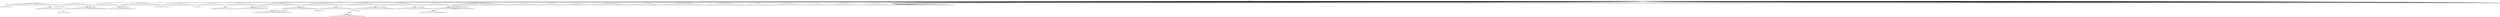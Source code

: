digraph g {
	"60" -> "61";
	"61" [label="43"];
	"58" -> "59";
	"59" [color=indianred1, style=filled, label="23"];
	"57" -> "58";
	"58" [label="31"];
	"54" -> "55";
	"55" [label="18"];
	"53" -> "54";
	"54" [label="6"];
	"51" -> "52";
	"52" [color=indianred1, style=filled, label="34"];
	"51" -> "53";
	"53" [label="26"];
	"50" -> "51";
	"51" [label="45"];
	"47" -> "48";
	"48" [color=indianred1, style=filled, label="36"];
	"46" -> "47";
	"47" [label="3"];
	"41" -> "42";
	"42" [label="1"];
	"35" -> "36";
	"36" [label="11"];
	"31" -> "32";
	"32" [color=indianred1, style=filled, label="42"];
	"30" -> "31";
	"31" [label="15"];
	"28" -> "29";
	"29" [color=indianred1, style=filled, label="16"];
	"27" -> "28";
	"28" [label="9"];
	"24" -> "25";
	"25" [color=indianred1, style=filled, label="39"];
	"23" -> "24";
	"24" [label="8"];
	"23" -> "26";
	"26" [label="22"];
	"22" -> "23";
	"23" [color=indianred1, style=filled, label="49"];
	"21" -> "22";
	"22" [label="39"];
	"19" -> "20";
	"20" [label="29"];
	"18" -> "19";
	"19" [color=indianred1, style=filled, label="27"];
	"17" -> "18";
	"18" [label="12"];
	"15" -> "16";
	"16" [color=indianred1, style=filled, label="19"];
	"14" -> "15";
	"15" [color=indianred1, style=filled, label="10"];
	"13" -> "14";
	"14" [label="2"];
	"12" -> "13";
	"13" [label="10"];
	"11" -> "12";
	"12" [color=indianred1, style=filled, label="14"];
	"10" -> "11";
	"11" [label="19"];
	"8" -> "9";
	"9" [color=indianred1, style=filled, label="32"];
	"7" -> "8";
	"8" [label="25"];
	"4" -> "5";
	"5" [color=indianred1, style=filled, label="33"];
	"3" -> "4";
	"4" [label="46"];
	"2" -> "3";
	"3" [color=indianred1, style=filled, label="44"];
	"1" -> "2";
	"2" [label="33"];
	"1" -> "6";
	"6" [label="48"];
	"0" -> "1";
	"1" [label="44"];
	"0" -> "7";
	"7" [label="32"];
	"0" -> "10";
	"10" [label="14"];
	"0" -> "17";
	"17" [label="27"];
	"0" -> "21";
	"21" [label="49"];
	"0" -> "27";
	"27" [label="16"];
	"0" -> "30";
	"30" [label="42"];
	"0" -> "33";
	"33" [label="7"];
	"0" -> "34";
	"34" [label="35"];
	"0" -> "35";
	"35" [label="4"];
	"0" -> "37";
	"37" [label="24"];
	"0" -> "38";
	"38" [label="20"];
	"0" -> "39";
	"39" [label="41"];
	"0" -> "40";
	"40" [label="30"];
	"0" -> "41";
	"41" [label="50"];
	"0" -> "43";
	"43" [label="28"];
	"0" -> "44";
	"44" [label="13"];
	"0" -> "45";
	"45" [label="5"];
	"0" -> "46";
	"46" [label="36"];
	"0" -> "49";
	"49" [label="17"];
	"0" -> "50";
	"50" [label="34"];
	"0" -> "56";
	"56" [label="21"];
	"0" -> "57";
	"57" [label="23"];
	"0" -> "60";
	"60" [label="37"];
	"0" -> "62";
	"62" [label="47"];
	"0" -> "63";
	"63" [label="40"];
	"0" -> "64";
	"64" [label="38"];
	"0" [label="germline"];
	"0" -> "cell1";
	"cell1" [shape=box];
	"47" -> "cell2";
	"cell2" [shape=box];
	"30" -> "cell3";
	"cell3" [shape=box];
	"45" -> "cell4";
	"cell4" [shape=box];
	"37" -> "cell5";
	"cell5" [shape=box];
	"0" -> "cell6";
	"cell6" [shape=box];
	"6" -> "cell7";
	"cell7" [shape=box];
	"0" -> "cell8";
	"cell8" [shape=box];
	"29" -> "cell9";
	"cell9" [shape=box];
	"9" -> "cell10";
	"cell10" [shape=box];
	"0" -> "cell11";
	"cell11" [shape=box];
	"64" -> "cell12";
	"cell12" [shape=box];
	"38" -> "cell13";
	"cell13" [shape=box];
	"0" -> "cell14";
	"cell14" [shape=box];
	"0" -> "cell15";
	"cell15" [shape=box];
	"0" -> "cell16";
	"cell16" [shape=box];
	"17" -> "cell17";
	"cell17" [shape=box];
	"0" -> "cell18";
	"cell18" [shape=box];
	"0" -> "cell19";
	"cell19" [shape=box];
	"41" -> "cell20";
	"cell20" [shape=box];
	"0" -> "cell21";
	"cell21" [shape=box];
	"0" -> "cell22";
	"cell22" [shape=box];
	"32" -> "cell23";
	"cell23" [shape=box];
	"29" -> "cell24";
	"cell24" [shape=box];
	"19" -> "cell25";
	"cell25" [shape=box];
	"0" -> "cell26";
	"cell26" [shape=box];
	"0" -> "cell27";
	"cell27" [shape=box];
	"64" -> "cell28";
	"cell28" [shape=box];
	"7" -> "cell29";
	"cell29" [shape=box];
	"0" -> "cell30";
	"cell30" [shape=box];
	"44" -> "cell31";
	"cell31" [shape=box];
	"57" -> "cell32";
	"cell32" [shape=box];
	"30" -> "cell33";
	"cell33" [shape=box];
	"0" -> "cell34";
	"cell34" [shape=box];
	"9" -> "cell35";
	"cell35" [shape=box];
	"0" -> "cell36";
	"cell36" [shape=box];
	"0" -> "cell37";
	"cell37" [shape=box];
	"0" -> "cell38";
	"cell38" [shape=box];
	"0" -> "cell39";
	"cell39" [shape=box];
	"42" -> "cell40";
	"cell40" [shape=box];
	"0" -> "cell41";
	"cell41" [shape=box];
	"0" -> "cell42";
	"cell42" [shape=box];
	"0" -> "cell43";
	"cell43" [shape=box];
	"30" -> "cell44";
	"cell44" [shape=box];
	"0" -> "cell45";
	"cell45" [shape=box];
	"0" -> "cell46";
	"cell46" [shape=box];
	"12" -> "cell47";
	"cell47" [shape=box];
	"21" -> "cell48";
	"cell48" [shape=box];
	"37" -> "cell49";
	"cell49" [shape=box];
	"0" -> "cell50";
	"cell50" [shape=box];
	"0" -> "cell51";
	"cell51" [shape=box];
	"1" -> "cell52";
	"cell52" [shape=box];
	"0" -> "cell53";
	"cell53" [shape=box];
	"35" -> "cell54";
	"cell54" [shape=box];
	"0" -> "cell55";
	"cell55" [shape=box];
	"0" -> "cell56";
	"cell56" [shape=box];
	"17" -> "cell57";
	"cell57" [shape=box];
	"0" -> "cell58";
	"cell58" [shape=box];
	"19" -> "cell59";
	"cell59" [shape=box];
	"21" -> "cell60";
	"cell60" [shape=box];
	"38" -> "cell61";
	"cell61" [shape=box];
	"0" -> "cell62";
	"cell62" [shape=box];
	"0" -> "cell63";
	"cell63" [shape=box];
	"34" -> "cell64";
	"cell64" [shape=box];
	"40" -> "cell65";
	"cell65" [shape=box];
	"0" -> "cell66";
	"cell66" [shape=box];
	"0" -> "cell67";
	"cell67" [shape=box];
	"34" -> "cell68";
	"cell68" [shape=box];
	"0" -> "cell69";
	"cell69" [shape=box];
	"62" -> "cell70";
	"cell70" [shape=box];
	"61" -> "cell71";
	"cell71" [shape=box];
	"34" -> "cell72";
	"cell72" [shape=box];
	"9" -> "cell73";
	"cell73" [shape=box];
	"62" -> "cell74";
	"cell74" [shape=box];
	"63" -> "cell75";
	"cell75" [shape=box];
	"0" -> "cell76";
	"cell76" [shape=box];
	"0" -> "cell77";
	"cell77" [shape=box];
	"52" -> "cell78";
	"cell78" [shape=box];
	"0" -> "cell79";
	"cell79" [shape=box];
	"0" -> "cell80";
	"cell80" [shape=box];
	"0" -> "cell81";
	"cell81" [shape=box];
	"7" -> "cell82";
	"cell82" [shape=box];
	"0" -> "cell83";
	"cell83" [shape=box];
	"17" -> "cell84";
	"cell84" [shape=box];
	"0" -> "cell85";
	"cell85" [shape=box];
	"0" -> "cell86";
	"cell86" [shape=box];
	"5" -> "cell87";
	"cell87" [shape=box];
	"37" -> "cell88";
	"cell88" [shape=box];
	"38" -> "cell89";
	"cell89" [shape=box];
	"0" -> "cell90";
	"cell90" [shape=box];
	"0" -> "cell91";
	"cell91" [shape=box];
	"0" -> "cell92";
	"cell92" [shape=box];
	"0" -> "cell93";
	"cell93" [shape=box];
	"0" -> "cell94";
	"cell94" [shape=box];
	"50" -> "cell95";
	"cell95" [shape=box];
	"0" -> "cell96";
	"cell96" [shape=box];
	"0" -> "cell97";
	"cell97" [shape=box];
	"27" -> "cell98";
	"cell98" [shape=box];
	"37" -> "cell99";
	"cell99" [shape=box];
	"0" -> "cell100";
	"cell100" [shape=box];
	"58" -> "cell101";
	"cell101" [shape=box];
	"0" -> "cell102";
	"cell102" [shape=box];
	"27" -> "cell103";
	"cell103" [shape=box];
	"0" -> "cell104";
	"cell104" [shape=box];
	"40" -> "cell105";
	"cell105" [shape=box];
	"17" -> "cell106";
	"cell106" [shape=box];
	"16" -> "cell107";
	"cell107" [shape=box];
	"50" -> "cell108";
	"cell108" [shape=box];
	"0" -> "cell109";
	"cell109" [shape=box];
	"0" -> "cell110";
	"cell110" [shape=box];
	"0" -> "cell111";
	"cell111" [shape=box];
	"0" -> "cell112";
	"cell112" [shape=box];
	"0" -> "cell113";
	"cell113" [shape=box];
	"3" -> "cell114";
	"cell114" [shape=box];
	"21" -> "cell115";
	"cell115" [shape=box];
	"7" -> "cell116";
	"cell116" [shape=box];
	"13" -> "cell117";
	"cell117" [shape=box];
	"21" -> "cell118";
	"cell118" [shape=box];
	"63" -> "cell119";
	"cell119" [shape=box];
	"0" -> "cell120";
	"cell120" [shape=box];
	"5" -> "cell121";
	"cell121" [shape=box];
	"0" -> "cell122";
	"cell122" [shape=box];
	"12" -> "cell123";
	"cell123" [shape=box];
	"0" -> "cell124";
	"cell124" [shape=box];
	"0" -> "cell125";
	"cell125" [shape=box];
	"0" -> "cell126";
	"cell126" [shape=box];
	"0" -> "cell127";
	"cell127" [shape=box];
	"0" -> "cell128";
	"cell128" [shape=box];
	"0" -> "cell129";
	"cell129" [shape=box];
	"41" -> "cell130";
	"cell130" [shape=box];
	"38" -> "cell131";
	"cell131" [shape=box];
	"0" -> "cell132";
	"cell132" [shape=box];
	"0" -> "cell133";
	"cell133" [shape=box];
	"0" -> "cell134";
	"cell134" [shape=box];
	"0" -> "cell135";
	"cell135" [shape=box];
	"23" -> "cell136";
	"cell136" [shape=box];
	"23" -> "cell137";
	"cell137" [shape=box];
	"0" -> "cell138";
	"cell138" [shape=box];
	"35" -> "cell139";
	"cell139" [shape=box];
	"0" -> "cell140";
	"cell140" [shape=box];
	"16" -> "cell141";
	"cell141" [shape=box];
	"0" -> "cell142";
	"cell142" [shape=box];
	"33" -> "cell143";
	"cell143" [shape=box];
	"0" -> "cell144";
	"cell144" [shape=box];
	"40" -> "cell145";
	"cell145" [shape=box];
	"1" -> "cell146";
	"cell146" [shape=box];
	"0" -> "cell147";
	"cell147" [shape=box];
	"29" -> "cell148";
	"cell148" [shape=box];
	"43" -> "cell149";
	"cell149" [shape=box];
	"0" -> "cell150";
	"cell150" [shape=box];
	"64" -> "cell151";
	"cell151" [shape=box];
	"49" -> "cell152";
	"cell152" [shape=box];
	"19" -> "cell153";
	"cell153" [shape=box];
	"64" -> "cell154";
	"cell154" [shape=box];
	"0" -> "cell155";
	"cell155" [shape=box];
	"0" -> "cell156";
	"cell156" [shape=box];
	"0" -> "cell157";
	"cell157" [shape=box];
	"27" -> "cell158";
	"cell158" [shape=box];
	"0" -> "cell159";
	"cell159" [shape=box];
	"0" -> "cell160";
	"cell160" [shape=box];
	"0" -> "cell161";
	"cell161" [shape=box];
	"0" -> "cell162";
	"cell162" [shape=box];
	"19" -> "cell163";
	"cell163" [shape=box];
	"0" -> "cell164";
	"cell164" [shape=box];
	"59" -> "cell165";
	"cell165" [shape=box];
	"0" -> "cell166";
	"cell166" [shape=box];
	"62" -> "cell167";
	"cell167" [shape=box];
	"32" -> "cell168";
	"cell168" [shape=box];
	"0" -> "cell169";
	"cell169" [shape=box];
	"0" -> "cell170";
	"cell170" [shape=box];
	"0" -> "cell171";
	"cell171" [shape=box];
	"63" -> "cell172";
	"cell172" [shape=box];
	"37" -> "cell173";
	"cell173" [shape=box];
	"22" -> "cell174";
	"cell174" [shape=box];
	"0" -> "cell175";
	"cell175" [shape=box];
	"0" -> "cell176";
	"cell176" [shape=box];
	"41" -> "cell177";
	"cell177" [shape=box];
	"0" -> "cell178";
	"cell178" [shape=box];
	"60" -> "cell179";
	"cell179" [shape=box];
	"51" -> "cell180";
	"cell180" [shape=box];
	"0" -> "cell181";
	"cell181" [shape=box];
	"0" -> "cell182";
	"cell182" [shape=box];
	"43" -> "cell183";
	"cell183" [shape=box];
	"5" -> "cell184";
	"cell184" [shape=box];
	"0" -> "cell185";
	"cell185" [shape=box];
	"45" -> "cell186";
	"cell186" [shape=box];
	"0" -> "cell187";
	"cell187" [shape=box];
	"57" -> "cell188";
	"cell188" [shape=box];
	"16" -> "cell189";
	"cell189" [shape=box];
	"0" -> "cell190";
	"cell190" [shape=box];
	"0" -> "cell191";
	"cell191" [shape=box];
	"0" -> "cell192";
	"cell192" [shape=box];
	"0" -> "cell193";
	"cell193" [shape=box];
	"0" -> "cell194";
	"cell194" [shape=box];
	"0" -> "cell195";
	"cell195" [shape=box];
	"0" -> "cell196";
	"cell196" [shape=box];
	"0" -> "cell197";
	"cell197" [shape=box];
	"56" -> "cell198";
	"cell198" [shape=box];
	"29" -> "cell199";
	"cell199" [shape=box];
	"17" -> "cell200";
	"cell200" [shape=box];
	"10" -> "cell201";
	"cell201" [shape=box];
	"0" -> "cell202";
	"cell202" [shape=box];
	"0" -> "cell203";
	"cell203" [shape=box];
	"0" -> "cell204";
	"cell204" [shape=box];
	"0" -> "cell205";
	"cell205" [shape=box];
	"0" -> "cell206";
	"cell206" [shape=box];
	"21" -> "cell207";
	"cell207" [shape=box];
	"46" -> "cell208";
	"cell208" [shape=box];
	"0" -> "cell209";
	"cell209" [shape=box];
	"0" -> "cell210";
	"cell210" [shape=box];
	"34" -> "cell211";
	"cell211" [shape=box];
	"0" -> "cell212";
	"cell212" [shape=box];
	"33" -> "cell213";
	"cell213" [shape=box];
	"43" -> "cell214";
	"cell214" [shape=box];
	"0" -> "cell215";
	"cell215" [shape=box];
	"29" -> "cell216";
	"cell216" [shape=box];
	"0" -> "cell217";
	"cell217" [shape=box];
	"60" -> "cell218";
	"cell218" [shape=box];
	"40" -> "cell219";
	"cell219" [shape=box];
	"23" -> "cell220";
	"cell220" [shape=box];
	"0" -> "cell221";
	"cell221" [shape=box];
	"34" -> "cell222";
	"cell222" [shape=box];
	"0" -> "cell223";
	"cell223" [shape=box];
	"25" -> "cell224";
	"cell224" [shape=box];
	"0" -> "cell225";
	"cell225" [shape=box];
	"0" -> "cell226";
	"cell226" [shape=box];
	"12" -> "cell227";
	"cell227" [shape=box];
	"43" -> "cell228";
	"cell228" [shape=box];
	"9" -> "cell229";
	"cell229" [shape=box];
	"0" -> "cell230";
	"cell230" [shape=box];
	"28" -> "cell231";
	"cell231" [shape=box];
	"0" -> "cell232";
	"cell232" [shape=box];
	"39" -> "cell233";
	"cell233" [shape=box];
	"0" -> "cell234";
	"cell234" [shape=box];
	"0" -> "cell235";
	"cell235" [shape=box];
	"58" -> "cell236";
	"cell236" [shape=box];
	"0" -> "cell237";
	"cell237" [shape=box];
	"0" -> "cell238";
	"cell238" [shape=box];
	"0" -> "cell239";
	"cell239" [shape=box];
	"0" -> "cell240";
	"cell240" [shape=box];
	"0" -> "cell241";
	"cell241" [shape=box];
	"0" -> "cell242";
	"cell242" [shape=box];
	"52" -> "cell243";
	"cell243" [shape=box];
	"55" -> "cell244";
	"cell244" [shape=box];
	"38" -> "cell245";
	"cell245" [shape=box];
	"59" -> "cell246";
	"cell246" [shape=box];
	"0" -> "cell247";
	"cell247" [shape=box];
	"0" -> "cell248";
	"cell248" [shape=box];
	"39" -> "cell249";
	"cell249" [shape=box];
	"33" -> "cell250";
	"cell250" [shape=box];
	"0" -> "cell251";
	"cell251" [shape=box];
	"19" -> "cell252";
	"cell252" [shape=box];
	"0" -> "cell253";
	"cell253" [shape=box];
	"0" -> "cell254";
	"cell254" [shape=box];
	"0" -> "cell255";
	"cell255" [shape=box];
	"0" -> "cell256";
	"cell256" [shape=box];
	"52" -> "cell257";
	"cell257" [shape=box];
	"46" -> "cell258";
	"cell258" [shape=box];
	"0" -> "cell259";
	"cell259" [shape=box];
	"32" -> "cell260";
	"cell260" [shape=box];
	"0" -> "cell261";
	"cell261" [shape=box];
	"0" -> "cell262";
	"cell262" [shape=box];
	"0" -> "cell263";
	"cell263" [shape=box];
	"0" -> "cell264";
	"cell264" [shape=box];
	"0" -> "cell265";
	"cell265" [shape=box];
	"0" -> "cell266";
	"cell266" [shape=box];
	"63" -> "cell267";
	"cell267" [shape=box];
	"0" -> "cell268";
	"cell268" [shape=box];
	"0" -> "cell269";
	"cell269" [shape=box];
	"50" -> "cell270";
	"cell270" [shape=box];
	"0" -> "cell271";
	"cell271" [shape=box];
	"0" -> "cell272";
	"cell272" [shape=box];
	"0" -> "cell273";
	"cell273" [shape=box];
	"0" -> "cell274";
	"cell274" [shape=box];
	"0" -> "cell275";
	"cell275" [shape=box];
	"0" -> "cell276";
	"cell276" [shape=box];
	"0" -> "cell277";
	"cell277" [shape=box];
	"0" -> "cell278";
	"cell278" [shape=box];
	"0" -> "cell279";
	"cell279" [shape=box];
	"0" -> "cell280";
	"cell280" [shape=box];
	"60" -> "cell281";
	"cell281" [shape=box];
	"0" -> "cell282";
	"cell282" [shape=box];
	"0" -> "cell283";
	"cell283" [shape=box];
	"3" -> "cell284";
	"cell284" [shape=box];
	"0" -> "cell285";
	"cell285" [shape=box];
	"60" -> "cell286";
	"cell286" [shape=box];
	"21" -> "cell287";
	"cell287" [shape=box];
	"10" -> "cell288";
	"cell288" [shape=box];
	"7" -> "cell289";
	"cell289" [shape=box];
	"0" -> "cell290";
	"cell290" [shape=box];
	"0" -> "cell291";
	"cell291" [shape=box];
	"48" -> "cell292";
	"cell292" [shape=box];
	"32" -> "cell293";
	"cell293" [shape=box];
	"0" -> "cell294";
	"cell294" [shape=box];
	"0" -> "cell295";
	"cell295" [shape=box];
	"0" -> "cell296";
	"cell296" [shape=box];
	"40" -> "cell297";
	"cell297" [shape=box];
	"30" -> "cell298";
	"cell298" [shape=box];
	"0" -> "cell299";
	"cell299" [shape=box];
	"0" -> "cell300";
	"cell300" [shape=box];
	"56" -> "cell301";
	"cell301" [shape=box];
	"0" -> "cell302";
	"cell302" [shape=box];
	"0" -> "cell303";
	"cell303" [shape=box];
	"64" -> "cell304";
	"cell304" [shape=box];
	"19" -> "cell305";
	"cell305" [shape=box];
	"7" -> "cell306";
	"cell306" [shape=box];
	"0" -> "cell307";
	"cell307" [shape=box];
	"0" -> "cell308";
	"cell308" [shape=box];
	"17" -> "cell309";
	"cell309" [shape=box];
	"0" -> "cell310";
	"cell310" [shape=box];
	"0" -> "cell311";
	"cell311" [shape=box];
	"14" -> "cell312";
	"cell312" [shape=box];
	"32" -> "cell313";
	"cell313" [shape=box];
	"5" -> "cell314";
	"cell314" [shape=box];
	"45" -> "cell315";
	"cell315" [shape=box];
	"0" -> "cell316";
	"cell316" [shape=box];
	"0" -> "cell317";
	"cell317" [shape=box];
	"52" -> "cell318";
	"cell318" [shape=box];
	"45" -> "cell319";
	"cell319" [shape=box];
	"0" -> "cell320";
	"cell320" [shape=box];
	"23" -> "cell321";
	"cell321" [shape=box];
	"0" -> "cell322";
	"cell322" [shape=box];
	"0" -> "cell323";
	"cell323" [shape=box];
	"0" -> "cell324";
	"cell324" [shape=box];
	"44" -> "cell325";
	"cell325" [shape=box];
	"0" -> "cell326";
	"cell326" [shape=box];
	"63" -> "cell327";
	"cell327" [shape=box];
	"0" -> "cell328";
	"cell328" [shape=box];
	"32" -> "cell329";
	"cell329" [shape=box];
	"3" -> "cell330";
	"cell330" [shape=box];
	"25" -> "cell331";
	"cell331" [shape=box];
	"41" -> "cell332";
	"cell332" [shape=box];
	"0" -> "cell333";
	"cell333" [shape=box];
	"41" -> "cell334";
	"cell334" [shape=box];
	"0" -> "cell335";
	"cell335" [shape=box];
	"44" -> "cell336";
	"cell336" [shape=box];
	"0" -> "cell337";
	"cell337" [shape=box];
	"0" -> "cell338";
	"cell338" [shape=box];
	"0" -> "cell339";
	"cell339" [shape=box];
	"0" -> "cell340";
	"cell340" [shape=box];
	"0" -> "cell341";
	"cell341" [shape=box];
	"0" -> "cell342";
	"cell342" [shape=box];
	"0" -> "cell343";
	"cell343" [shape=box];
	"0" -> "cell344";
	"cell344" [shape=box];
	"0" -> "cell345";
	"cell345" [shape=box];
	"0" -> "cell346";
	"cell346" [shape=box];
	"38" -> "cell347";
	"cell347" [shape=box];
	"0" -> "cell348";
	"cell348" [shape=box];
	"30" -> "cell349";
	"cell349" [shape=box];
	"0" -> "cell350";
	"cell350" [shape=box];
	"6" -> "cell351";
	"cell351" [shape=box];
	"25" -> "cell352";
	"cell352" [shape=box];
	"52" -> "cell353";
	"cell353" [shape=box];
	"0" -> "cell354";
	"cell354" [shape=box];
	"0" -> "cell355";
	"cell355" [shape=box];
	"0" -> "cell356";
	"cell356" [shape=box];
	"9" -> "cell357";
	"cell357" [shape=box];
	"0" -> "cell358";
	"cell358" [shape=box];
	"15" -> "cell359";
	"cell359" [shape=box];
	"0" -> "cell360";
	"cell360" [shape=box];
	"0" -> "cell361";
	"cell361" [shape=box];
	"0" -> "cell362";
	"cell362" [shape=box];
	"0" -> "cell363";
	"cell363" [shape=box];
	"0" -> "cell364";
	"cell364" [shape=box];
	"60" -> "cell365";
	"cell365" [shape=box];
	"56" -> "cell366";
	"cell366" [shape=box];
	"0" -> "cell367";
	"cell367" [shape=box];
	"0" -> "cell368";
	"cell368" [shape=box];
	"0" -> "cell369";
	"cell369" [shape=box];
	"52" -> "cell370";
	"cell370" [shape=box];
	"40" -> "cell371";
	"cell371" [shape=box];
	"60" -> "cell372";
	"cell372" [shape=box];
	"56" -> "cell373";
	"cell373" [shape=box];
	"0" -> "cell374";
	"cell374" [shape=box];
	"52" -> "cell375";
	"cell375" [shape=box];
	"40" -> "cell376";
	"cell376" [shape=box];
	"0" -> "cell377";
	"cell377" [shape=box];
	"0" -> "cell378";
	"cell378" [shape=box];
	"0" -> "cell379";
	"cell379" [shape=box];
	"0" -> "cell380";
	"cell380" [shape=box];
	"0" -> "cell381";
	"cell381" [shape=box];
	"0" -> "cell382";
	"cell382" [shape=box];
	"0" -> "cell383";
	"cell383" [shape=box];
	"0" -> "cell384";
	"cell384" [shape=box];
	"0" -> "cell385";
	"cell385" [shape=box];
	"47" -> "cell386";
	"cell386" [shape=box];
	"0" -> "cell387";
	"cell387" [shape=box];
	"0" -> "cell388";
	"cell388" [shape=box];
	"0" -> "cell389";
	"cell389" [shape=box];
	"56" -> "cell390";
	"cell390" [shape=box];
	"0" -> "cell391";
	"cell391" [shape=box];
	"0" -> "cell392";
	"cell392" [shape=box];
	"0" -> "cell393";
	"cell393" [shape=box];
	"0" -> "cell394";
	"cell394" [shape=box];
	"0" -> "cell395";
	"cell395" [shape=box];
	"0" -> "cell396";
	"cell396" [shape=box];
	"0" -> "cell397";
	"cell397" [shape=box];
	"23" -> "cell398";
	"cell398" [shape=box];
	"0" -> "cell399";
	"cell399" [shape=box];
	"0" -> "cell400";
	"cell400" [shape=box];
	"19" -> "cell401";
	"cell401" [shape=box];
	"44" -> "cell402";
	"cell402" [shape=box];
	"25" -> "cell403";
	"cell403" [shape=box];
	"17" -> "cell404";
	"cell404" [shape=box];
	"0" -> "cell405";
	"cell405" [shape=box];
	"27" -> "cell406";
	"cell406" [shape=box];
	"35" -> "cell407";
	"cell407" [shape=box];
	"0" -> "cell408";
	"cell408" [shape=box];
	"0" -> "cell409";
	"cell409" [shape=box];
	"0" -> "cell410";
	"cell410" [shape=box];
	"52" -> "cell411";
	"cell411" [shape=box];
	"0" -> "cell412";
	"cell412" [shape=box];
	"0" -> "cell413";
	"cell413" [shape=box];
	"64" -> "cell414";
	"cell414" [shape=box];
	"0" -> "cell415";
	"cell415" [shape=box];
	"23" -> "cell416";
	"cell416" [shape=box];
	"0" -> "cell417";
	"cell417" [shape=box];
	"38" -> "cell418";
	"cell418" [shape=box];
	"0" -> "cell419";
	"cell419" [shape=box];
	"0" -> "cell420";
	"cell420" [shape=box];
	"0" -> "cell421";
	"cell421" [shape=box];
	"0" -> "cell422";
	"cell422" [shape=box];
	"1" -> "cell423";
	"cell423" [shape=box];
	"0" -> "cell424";
	"cell424" [shape=box];
	"0" -> "cell425";
	"cell425" [shape=box];
	"0" -> "cell426";
	"cell426" [shape=box];
	"0" -> "cell427";
	"cell427" [shape=box];
	"0" -> "cell428";
	"cell428" [shape=box];
	"0" -> "cell429";
	"cell429" [shape=box];
	"62" -> "cell430";
	"cell430" [shape=box];
	"0" -> "cell431";
	"cell431" [shape=box];
	"0" -> "cell432";
	"cell432" [shape=box];
	"60" -> "cell433";
	"cell433" [shape=box];
	"62" -> "cell434";
	"cell434" [shape=box];
	"0" -> "cell435";
	"cell435" [shape=box];
	"50" -> "cell436";
	"cell436" [shape=box];
	"33" -> "cell437";
	"cell437" [shape=box];
	"1" -> "cell438";
	"cell438" [shape=box];
	"0" -> "cell439";
	"cell439" [shape=box];
	"0" -> "cell440";
	"cell440" [shape=box];
	"43" -> "cell441";
	"cell441" [shape=box];
	"0" -> "cell442";
	"cell442" [shape=box];
	"0" -> "cell443";
	"cell443" [shape=box];
	"36" -> "cell444";
	"cell444" [shape=box];
	"44" -> "cell445";
	"cell445" [shape=box];
	"0" -> "cell446";
	"cell446" [shape=box];
	"46" -> "cell447";
	"cell447" [shape=box];
	"0" -> "cell448";
	"cell448" [shape=box];
	"39" -> "cell449";
	"cell449" [shape=box];
	"21" -> "cell450";
	"cell450" [shape=box];
	"43" -> "cell451";
	"cell451" [shape=box];
	"5" -> "cell452";
	"cell452" [shape=box];
	"57" -> "cell453";
	"cell453" [shape=box];
	"43" -> "cell454";
	"cell454" [shape=box];
	"0" -> "cell455";
	"cell455" [shape=box];
	"26" -> "cell456";
	"cell456" [shape=box];
	"46" -> "cell457";
	"cell457" [shape=box];
	"12" -> "cell458";
	"cell458" [shape=box];
	"0" -> "cell459";
	"cell459" [shape=box];
	"60" -> "cell460";
	"cell460" [shape=box];
	"48" -> "cell461";
	"cell461" [shape=box];
	"0" -> "cell462";
	"cell462" [shape=box];
	"0" -> "cell463";
	"cell463" [shape=box];
	"0" -> "cell464";
	"cell464" [shape=box];
	"0" -> "cell465";
	"cell465" [shape=box];
	"0" -> "cell466";
	"cell466" [shape=box];
	"52" -> "cell467";
	"cell467" [shape=box];
	"21" -> "cell468";
	"cell468" [shape=box];
	"0" -> "cell469";
	"cell469" [shape=box];
	"39" -> "cell470";
	"cell470" [shape=box];
	"0" -> "cell471";
	"cell471" [shape=box];
	"0" -> "cell472";
	"cell472" [shape=box];
	"64" -> "cell473";
	"cell473" [shape=box];
	"0" -> "cell474";
	"cell474" [shape=box];
	"59" -> "cell475";
	"cell475" [shape=box];
	"19" -> "cell476";
	"cell476" [shape=box];
	"0" -> "cell477";
	"cell477" [shape=box];
	"27" -> "cell478";
	"cell478" [shape=box];
	"49" -> "cell479";
	"cell479" [shape=box];
	"27" -> "cell480";
	"cell480" [shape=box];
	"0" -> "cell481";
	"cell481" [shape=box];
	"57" -> "cell482";
	"cell482" [shape=box];
	"0" -> "cell483";
	"cell483" [shape=box];
	"38" -> "cell484";
	"cell484" [shape=box];
	"52" -> "cell485";
	"cell485" [shape=box];
	"0" -> "cell486";
	"cell486" [shape=box];
	"60" -> "cell487";
	"cell487" [shape=box];
	"25" -> "cell488";
	"cell488" [shape=box];
	"0" -> "cell489";
	"cell489" [shape=box];
	"13" -> "cell490";
	"cell490" [shape=box];
	"17" -> "cell491";
	"cell491" [shape=box];
	"29" -> "cell492";
	"cell492" [shape=box];
	"46" -> "cell493";
	"cell493" [shape=box];
	"46" -> "cell494";
	"cell494" [shape=box];
	"64" -> "cell495";
	"cell495" [shape=box];
	"0" -> "cell496";
	"cell496" [shape=box];
	"0" -> "cell497";
	"cell497" [shape=box];
	"0" -> "cell498";
	"cell498" [shape=box];
	"10" -> "cell499";
	"cell499" [shape=box];
	"0" -> "cell500";
	"cell500" [shape=box];
	"0" -> "cell501";
	"cell501" [shape=box];
	"3" -> "cell502";
	"cell502" [shape=box];
	"0" -> "cell503";
	"cell503" [shape=box];
	"64" -> "cell504";
	"cell504" [shape=box];
	"0" -> "cell505";
	"cell505" [shape=box];
	"0" -> "cell506";
	"cell506" [shape=box];
	"29" -> "cell507";
	"cell507" [shape=box];
	"0" -> "cell508";
	"cell508" [shape=box];
	"0" -> "cell509";
	"cell509" [shape=box];
	"40" -> "cell510";
	"cell510" [shape=box];
	"0" -> "cell511";
	"cell511" [shape=box];
	"0" -> "cell512";
	"cell512" [shape=box];
	"0" -> "cell513";
	"cell513" [shape=box];
	"17" -> "cell514";
	"cell514" [shape=box];
	"0" -> "cell515";
	"cell515" [shape=box];
	"0" -> "cell516";
	"cell516" [shape=box];
	"0" -> "cell517";
	"cell517" [shape=box];
	"0" -> "cell518";
	"cell518" [shape=box];
	"0" -> "cell519";
	"cell519" [shape=box];
	"0" -> "cell520";
	"cell520" [shape=box];
	"0" -> "cell521";
	"cell521" [shape=box];
	"5" -> "cell522";
	"cell522" [shape=box];
	"25" -> "cell523";
	"cell523" [shape=box];
	"1" -> "cell524";
	"cell524" [shape=box];
	"16" -> "cell525";
	"cell525" [shape=box];
	"0" -> "cell526";
	"cell526" [shape=box];
	"38" -> "cell527";
	"cell527" [shape=box];
	"0" -> "cell528";
	"cell528" [shape=box];
	"27" -> "cell529";
	"cell529" [shape=box];
	"11" -> "cell530";
	"cell530" [shape=box];
	"0" -> "cell531";
	"cell531" [shape=box];
	"17" -> "cell532";
	"cell532" [shape=box];
	"0" -> "cell533";
	"cell533" [shape=box];
	"26" -> "cell534";
	"cell534" [shape=box];
	"45" -> "cell535";
	"cell535" [shape=box];
	"0" -> "cell536";
	"cell536" [shape=box];
	"34" -> "cell537";
	"cell537" [shape=box];
	"0" -> "cell538";
	"cell538" [shape=box];
	"0" -> "cell539";
	"cell539" [shape=box];
	"0" -> "cell540";
	"cell540" [shape=box];
	"0" -> "cell541";
	"cell541" [shape=box];
	"50" -> "cell542";
	"cell542" [shape=box];
	"0" -> "cell543";
	"cell543" [shape=box];
	"0" -> "cell544";
	"cell544" [shape=box];
	"0" -> "cell545";
	"cell545" [shape=box];
	"30" -> "cell546";
	"cell546" [shape=box];
	"0" -> "cell547";
	"cell547" [shape=box];
	"0" -> "cell548";
	"cell548" [shape=box];
	"0" -> "cell549";
	"cell549" [shape=box];
	"0" -> "cell550";
	"cell550" [shape=box];
	"0" -> "cell551";
	"cell551" [shape=box];
	"0" -> "cell552";
	"cell552" [shape=box];
	"12" -> "cell553";
	"cell553" [shape=box];
	"7" -> "cell554";
	"cell554" [shape=box];
	"23" -> "cell555";
	"cell555" [shape=box];
	"0" -> "cell556";
	"cell556" [shape=box];
	"35" -> "cell557";
	"cell557" [shape=box];
	"0" -> "cell558";
	"cell558" [shape=box];
	"0" -> "cell559";
	"cell559" [shape=box];
	"0" -> "cell560";
	"cell560" [shape=box];
	"0" -> "cell561";
	"cell561" [shape=box];
	"24" -> "cell562";
	"cell562" [shape=box];
	"0" -> "cell563";
	"cell563" [shape=box];
	"0" -> "cell564";
	"cell564" [shape=box];
	"25" -> "cell565";
	"cell565" [shape=box];
	"9" -> "cell566";
	"cell566" [shape=box];
	"20" -> "cell567";
	"cell567" [shape=box];
	"0" -> "cell568";
	"cell568" [shape=box];
	"0" -> "cell569";
	"cell569" [shape=box];
	"0" -> "cell570";
	"cell570" [shape=box];
	"0" -> "cell571";
	"cell571" [shape=box];
	"0" -> "cell572";
	"cell572" [shape=box];
	"25" -> "cell573";
	"cell573" [shape=box];
	"40" -> "cell574";
	"cell574" [shape=box];
	"60" -> "cell575";
	"cell575" [shape=box];
	"0" -> "cell576";
	"cell576" [shape=box];
	"3" -> "cell577";
	"cell577" [shape=box];
	"50" -> "cell578";
	"cell578" [shape=box];
	"7" -> "cell579";
	"cell579" [shape=box];
	"0" -> "cell580";
	"cell580" [shape=box];
	"12" -> "cell581";
	"cell581" [shape=box];
	"52" -> "cell582";
	"cell582" [shape=box];
	"59" -> "cell583";
	"cell583" [shape=box];
	"0" -> "cell584";
	"cell584" [shape=box];
	"5" -> "cell585";
	"cell585" [shape=box];
	"0" -> "cell586";
	"cell586" [shape=box];
	"0" -> "cell587";
	"cell587" [shape=box];
	"0" -> "cell588";
	"cell588" [shape=box];
	"0" -> "cell589";
	"cell589" [shape=box];
	"0" -> "cell590";
	"cell590" [shape=box];
	"33" -> "cell591";
	"cell591" [shape=box];
	"0" -> "cell592";
	"cell592" [shape=box];
	"9" -> "cell593";
	"cell593" [shape=box];
	"12" -> "cell594";
	"cell594" [shape=box];
	"0" -> "cell595";
	"cell595" [shape=box];
	"0" -> "cell596";
	"cell596" [shape=box];
	"25" -> "cell597";
	"cell597" [shape=box];
	"0" -> "cell598";
	"cell598" [shape=box];
	"0" -> "cell599";
	"cell599" [shape=box];
	"0" -> "cell600";
	"cell600" [shape=box];
	"60" -> "cell601";
	"cell601" [shape=box];
	"0" -> "cell602";
	"cell602" [shape=box];
	"60" -> "cell603";
	"cell603" [shape=box];
	"0" -> "cell604";
	"cell604" [shape=box];
	"0" -> "cell605";
	"cell605" [shape=box];
	"0" -> "cell606";
	"cell606" [shape=box];
	"0" -> "cell607";
	"cell607" [shape=box];
	"0" -> "cell608";
	"cell608" [shape=box];
	"39" -> "cell609";
	"cell609" [shape=box];
	"17" -> "cell610";
	"cell610" [shape=box];
	"42" -> "cell611";
	"cell611" [shape=box];
	"17" -> "cell612";
	"cell612" [shape=box];
	"39" -> "cell613";
	"cell613" [shape=box];
	"50" -> "cell614";
	"cell614" [shape=box];
	"32" -> "cell615";
	"cell615" [shape=box];
	"3" -> "cell616";
	"cell616" [shape=box];
	"45" -> "cell617";
	"cell617" [shape=box];
	"0" -> "cell618";
	"cell618" [shape=box];
	"28" -> "cell619";
	"cell619" [shape=box];
	"0" -> "cell620";
	"cell620" [shape=box];
	"0" -> "cell621";
	"cell621" [shape=box];
	"0" -> "cell622";
	"cell622" [shape=box];
	"0" -> "cell623";
	"cell623" [shape=box];
	"16" -> "cell624";
	"cell624" [shape=box];
	"60" -> "cell625";
	"cell625" [shape=box];
	"0" -> "cell626";
	"cell626" [shape=box];
	"0" -> "cell627";
	"cell627" [shape=box];
	"35" -> "cell628";
	"cell628" [shape=box];
	"23" -> "cell629";
	"cell629" [shape=box];
	"0" -> "cell630";
	"cell630" [shape=box];
	"0" -> "cell631";
	"cell631" [shape=box];
	"0" -> "cell632";
	"cell632" [shape=box];
	"0" -> "cell633";
	"cell633" [shape=box];
	"0" -> "cell634";
	"cell634" [shape=box];
	"10" -> "cell635";
	"cell635" [shape=box];
	"6" -> "cell636";
	"cell636" [shape=box];
	"0" -> "cell637";
	"cell637" [shape=box];
	"21" -> "cell638";
	"cell638" [shape=box];
	"25" -> "cell639";
	"cell639" [shape=box];
	"38" -> "cell640";
	"cell640" [shape=box];
	"0" -> "cell641";
	"cell641" [shape=box];
	"16" -> "cell642";
	"cell642" [shape=box];
	"0" -> "cell643";
	"cell643" [shape=box];
	"34" -> "cell644";
	"cell644" [shape=box];
	"0" -> "cell645";
	"cell645" [shape=box];
	"0" -> "cell646";
	"cell646" [shape=box];
	"0" -> "cell647";
	"cell647" [shape=box];
	"0" -> "cell648";
	"cell648" [shape=box];
	"0" -> "cell649";
	"cell649" [shape=box];
	"40" -> "cell650";
	"cell650" [shape=box];
	"0" -> "cell651";
	"cell651" [shape=box];
	"1" -> "cell652";
	"cell652" [shape=box];
	"35" -> "cell653";
	"cell653" [shape=box];
	"0" -> "cell654";
	"cell654" [shape=box];
	"37" -> "cell655";
	"cell655" [shape=box];
	"1" -> "cell656";
	"cell656" [shape=box];
	"60" -> "cell657";
	"cell657" [shape=box];
	"0" -> "cell658";
	"cell658" [shape=box];
	"0" -> "cell659";
	"cell659" [shape=box];
	"21" -> "cell660";
	"cell660" [shape=box];
	"63" -> "cell661";
	"cell661" [shape=box];
	"0" -> "cell662";
	"cell662" [shape=box];
	"0" -> "cell663";
	"cell663" [shape=box];
	"10" -> "cell664";
	"cell664" [shape=box];
	"1" -> "cell665";
	"cell665" [shape=box];
	"0" -> "cell666";
	"cell666" [shape=box];
	"16" -> "cell667";
	"cell667" [shape=box];
	"19" -> "cell668";
	"cell668" [shape=box];
	"7" -> "cell669";
	"cell669" [shape=box];
	"1" -> "cell670";
	"cell670" [shape=box];
	"32" -> "cell671";
	"cell671" [shape=box];
	"51" -> "cell672";
	"cell672" [shape=box];
	"0" -> "cell673";
	"cell673" [shape=box];
	"29" -> "cell674";
	"cell674" [shape=box];
	"7" -> "cell675";
	"cell675" [shape=box];
	"34" -> "cell676";
	"cell676" [shape=box];
	"5" -> "cell677";
	"cell677" [shape=box];
	"0" -> "cell678";
	"cell678" [shape=box];
	"0" -> "cell679";
	"cell679" [shape=box];
	"27" -> "cell680";
	"cell680" [shape=box];
	"30" -> "cell681";
	"cell681" [shape=box];
	"60" -> "cell682";
	"cell682" [shape=box];
	"9" -> "cell683";
	"cell683" [shape=box];
	"0" -> "cell684";
	"cell684" [shape=box];
	"37" -> "cell685";
	"cell685" [shape=box];
	"10" -> "cell686";
	"cell686" [shape=box];
	"0" -> "cell687";
	"cell687" [shape=box];
	"0" -> "cell688";
	"cell688" [shape=box];
	"57" -> "cell689";
	"cell689" [shape=box];
	"7" -> "cell690";
	"cell690" [shape=box];
	"60" -> "cell691";
	"cell691" [shape=box];
	"39" -> "cell692";
	"cell692" [shape=box];
	"34" -> "cell693";
	"cell693" [shape=box];
	"0" -> "cell694";
	"cell694" [shape=box];
	"0" -> "cell695";
	"cell695" [shape=box];
	"10" -> "cell696";
	"cell696" [shape=box];
	"0" -> "cell697";
	"cell697" [shape=box];
	"0" -> "cell698";
	"cell698" [shape=box];
	"0" -> "cell699";
	"cell699" [shape=box];
	"55" -> "cell700";
	"cell700" [shape=box];
	"0" -> "cell701";
	"cell701" [shape=box];
	"0" -> "cell702";
	"cell702" [shape=box];
	"0" -> "cell703";
	"cell703" [shape=box];
	"0" -> "cell704";
	"cell704" [shape=box];
	"0" -> "cell705";
	"cell705" [shape=box];
	"0" -> "cell706";
	"cell706" [shape=box];
	"0" -> "cell707";
	"cell707" [shape=box];
	"62" -> "cell708";
	"cell708" [shape=box];
	"0" -> "cell709";
	"cell709" [shape=box];
	"37" -> "cell710";
	"cell710" [shape=box];
	"0" -> "cell711";
	"cell711" [shape=box];
	"0" -> "cell712";
	"cell712" [shape=box];
	"0" -> "cell713";
	"cell713" [shape=box];
	"23" -> "cell714";
	"cell714" [shape=box];
	"0" -> "cell715";
	"cell715" [shape=box];
	"27" -> "cell716";
	"cell716" [shape=box];
	"0" -> "cell717";
	"cell717" [shape=box];
	"0" -> "cell718";
	"cell718" [shape=box];
	"0" -> "cell719";
	"cell719" [shape=box];
	"0" -> "cell720";
	"cell720" [shape=box];
	"0" -> "cell721";
	"cell721" [shape=box];
	"0" -> "cell722";
	"cell722" [shape=box];
	"56" -> "cell723";
	"cell723" [shape=box];
	"48" -> "cell724";
	"cell724" [shape=box];
	"39" -> "cell725";
	"cell725" [shape=box];
	"47" -> "cell726";
	"cell726" [shape=box];
	"10" -> "cell727";
	"cell727" [shape=box];
	"0" -> "cell728";
	"cell728" [shape=box];
	"0" -> "cell729";
	"cell729" [shape=box];
	"0" -> "cell730";
	"cell730" [shape=box];
	"0" -> "cell731";
	"cell731" [shape=box];
	"0" -> "cell732";
	"cell732" [shape=box];
	"0" -> "cell733";
	"cell733" [shape=box];
	"0" -> "cell734";
	"cell734" [shape=box];
	"61" -> "cell735";
	"cell735" [shape=box];
	"0" -> "cell736";
	"cell736" [shape=box];
	"0" -> "cell737";
	"cell737" [shape=box];
	"1" -> "cell738";
	"cell738" [shape=box];
	"46" -> "cell739";
	"cell739" [shape=box];
	"0" -> "cell740";
	"cell740" [shape=box];
	"0" -> "cell741";
	"cell741" [shape=box];
	"0" -> "cell742";
	"cell742" [shape=box];
	"52" -> "cell743";
	"cell743" [shape=box];
	"0" -> "cell744";
	"cell744" [shape=box];
	"23" -> "cell745";
	"cell745" [shape=box];
	"4" -> "cell746";
	"cell746" [shape=box];
	"0" -> "cell747";
	"cell747" [shape=box];
	"0" -> "cell748";
	"cell748" [shape=box];
	"35" -> "cell749";
	"cell749" [shape=box];
	"0" -> "cell750";
	"cell750" [shape=box];
	"0" -> "cell751";
	"cell751" [shape=box];
	"0" -> "cell752";
	"cell752" [shape=box];
	"50" -> "cell753";
	"cell753" [shape=box];
	"0" -> "cell754";
	"cell754" [shape=box];
	"0" -> "cell755";
	"cell755" [shape=box];
	"39" -> "cell756";
	"cell756" [shape=box];
	"21" -> "cell757";
	"cell757" [shape=box];
	"43" -> "cell758";
	"cell758" [shape=box];
	"0" -> "cell759";
	"cell759" [shape=box];
	"0" -> "cell760";
	"cell760" [shape=box];
	"10" -> "cell761";
	"cell761" [shape=box];
	"0" -> "cell762";
	"cell762" [shape=box];
	"0" -> "cell763";
	"cell763" [shape=box];
	"41" -> "cell764";
	"cell764" [shape=box];
	"35" -> "cell765";
	"cell765" [shape=box];
	"0" -> "cell766";
	"cell766" [shape=box];
	"0" -> "cell767";
	"cell767" [shape=box];
	"0" -> "cell768";
	"cell768" [shape=box];
	"0" -> "cell769";
	"cell769" [shape=box];
	"10" -> "cell770";
	"cell770" [shape=box];
	"35" -> "cell771";
	"cell771" [shape=box];
	"0" -> "cell772";
	"cell772" [shape=box];
	"0" -> "cell773";
	"cell773" [shape=box];
	"0" -> "cell774";
	"cell774" [shape=box];
	"48" -> "cell775";
	"cell775" [shape=box];
	"19" -> "cell776";
	"cell776" [shape=box];
	"0" -> "cell777";
	"cell777" [shape=box];
	"0" -> "cell778";
	"cell778" [shape=box];
	"0" -> "cell779";
	"cell779" [shape=box];
	"38" -> "cell780";
	"cell780" [shape=box];
	"0" -> "cell781";
	"cell781" [shape=box];
	"12" -> "cell782";
	"cell782" [shape=box];
	"48" -> "cell783";
	"cell783" [shape=box];
	"44" -> "cell784";
	"cell784" [shape=box];
	"0" -> "cell785";
	"cell785" [shape=box];
	"39" -> "cell786";
	"cell786" [shape=box];
	"0" -> "cell787";
	"cell787" [shape=box];
	"0" -> "cell788";
	"cell788" [shape=box];
	"0" -> "cell789";
	"cell789" [shape=box];
	"0" -> "cell790";
	"cell790" [shape=box];
	"0" -> "cell791";
	"cell791" [shape=box];
	"0" -> "cell792";
	"cell792" [shape=box];
	"41" -> "cell793";
	"cell793" [shape=box];
	"0" -> "cell794";
	"cell794" [shape=box];
	"59" -> "cell795";
	"cell795" [shape=box];
	"0" -> "cell796";
	"cell796" [shape=box];
	"0" -> "cell797";
	"cell797" [shape=box];
	"36" -> "cell798";
	"cell798" [shape=box];
	"33" -> "cell799";
	"cell799" [shape=box];
	"0" -> "cell800";
	"cell800" [shape=box];
	"46" -> "cell801";
	"cell801" [shape=box];
	"44" -> "cell802";
	"cell802" [shape=box];
	"56" -> "cell803";
	"cell803" [shape=box];
	"64" -> "cell804";
	"cell804" [shape=box];
	"0" -> "cell805";
	"cell805" [shape=box];
	"12" -> "cell806";
	"cell806" [shape=box];
	"5" -> "cell807";
	"cell807" [shape=box];
	"0" -> "cell808";
	"cell808" [shape=box];
	"0" -> "cell809";
	"cell809" [shape=box];
	"0" -> "cell810";
	"cell810" [shape=box];
	"10" -> "cell811";
	"cell811" [shape=box];
	"45" -> "cell812";
	"cell812" [shape=box];
	"43" -> "cell813";
	"cell813" [shape=box];
	"40" -> "cell814";
	"cell814" [shape=box];
	"41" -> "cell815";
	"cell815" [shape=box];
	"63" -> "cell816";
	"cell816" [shape=box];
	"40" -> "cell817";
	"cell817" [shape=box];
	"1" -> "cell818";
	"cell818" [shape=box];
	"16" -> "cell819";
	"cell819" [shape=box];
	"0" -> "cell820";
	"cell820" [shape=box];
	"62" -> "cell821";
	"cell821" [shape=box];
	"0" -> "cell822";
	"cell822" [shape=box];
	"5" -> "cell823";
	"cell823" [shape=box];
	"56" -> "cell824";
	"cell824" [shape=box];
	"0" -> "cell825";
	"cell825" [shape=box];
	"1" -> "cell826";
	"cell826" [shape=box];
	"60" -> "cell827";
	"cell827" [shape=box];
	"0" -> "cell828";
	"cell828" [shape=box];
	"0" -> "cell829";
	"cell829" [shape=box];
	"0" -> "cell830";
	"cell830" [shape=box];
	"0" -> "cell831";
	"cell831" [shape=box];
	"0" -> "cell832";
	"cell832" [shape=box];
	"0" -> "cell833";
	"cell833" [shape=box];
	"0" -> "cell834";
	"cell834" [shape=box];
	"0" -> "cell835";
	"cell835" [shape=box];
	"12" -> "cell836";
	"cell836" [shape=box];
	"0" -> "cell837";
	"cell837" [shape=box];
	"0" -> "cell838";
	"cell838" [shape=box];
	"0" -> "cell839";
	"cell839" [shape=box];
	"0" -> "cell840";
	"cell840" [shape=box];
	"20" -> "cell841";
	"cell841" [shape=box];
	"0" -> "cell842";
	"cell842" [shape=box];
	"49" -> "cell843";
	"cell843" [shape=box];
	"59" -> "cell844";
	"cell844" [shape=box];
	"0" -> "cell845";
	"cell845" [shape=box];
	"24" -> "cell846";
	"cell846" [shape=box];
	"59" -> "cell847";
	"cell847" [shape=box];
	"60" -> "cell848";
	"cell848" [shape=box];
	"0" -> "cell849";
	"cell849" [shape=box];
	"0" -> "cell850";
	"cell850" [shape=box];
	"33" -> "cell851";
	"cell851" [shape=box];
	"0" -> "cell852";
	"cell852" [shape=box];
	"19" -> "cell853";
	"cell853" [shape=box];
	"1" -> "cell854";
	"cell854" [shape=box];
	"0" -> "cell855";
	"cell855" [shape=box];
	"53" -> "cell856";
	"cell856" [shape=box];
	"0" -> "cell857";
	"cell857" [shape=box];
	"0" -> "cell858";
	"cell858" [shape=box];
	"0" -> "cell859";
	"cell859" [shape=box];
	"29" -> "cell860";
	"cell860" [shape=box];
	"0" -> "cell861";
	"cell861" [shape=box];
	"9" -> "cell862";
	"cell862" [shape=box];
	"0" -> "cell863";
	"cell863" [shape=box];
	"0" -> "cell864";
	"cell864" [shape=box];
	"21" -> "cell865";
	"cell865" [shape=box];
	"42" -> "cell866";
	"cell866" [shape=box];
	"41" -> "cell867";
	"cell867" [shape=box];
	"0" -> "cell868";
	"cell868" [shape=box];
	"0" -> "cell869";
	"cell869" [shape=box];
	"5" -> "cell870";
	"cell870" [shape=box];
	"52" -> "cell871";
	"cell871" [shape=box];
	"37" -> "cell872";
	"cell872" [shape=box];
	"34" -> "cell873";
	"cell873" [shape=box];
	"0" -> "cell874";
	"cell874" [shape=box];
	"0" -> "cell875";
	"cell875" [shape=box];
	"1" -> "cell876";
	"cell876" [shape=box];
	"60" -> "cell877";
	"cell877" [shape=box];
	"0" -> "cell878";
	"cell878" [shape=box];
	"43" -> "cell879";
	"cell879" [shape=box];
	"0" -> "cell880";
	"cell880" [shape=box];
	"12" -> "cell881";
	"cell881" [shape=box];
	"0" -> "cell882";
	"cell882" [shape=box];
	"0" -> "cell883";
	"cell883" [shape=box];
	"57" -> "cell884";
	"cell884" [shape=box];
	"50" -> "cell885";
	"cell885" [shape=box];
	"0" -> "cell886";
	"cell886" [shape=box];
	"0" -> "cell887";
	"cell887" [shape=box];
	"33" -> "cell888";
	"cell888" [shape=box];
	"16" -> "cell889";
	"cell889" [shape=box];
	"27" -> "cell890";
	"cell890" [shape=box];
	"46" -> "cell891";
	"cell891" [shape=box];
	"5" -> "cell892";
	"cell892" [shape=box];
	"0" -> "cell893";
	"cell893" [shape=box];
	"0" -> "cell894";
	"cell894" [shape=box];
	"0" -> "cell895";
	"cell895" [shape=box];
	"0" -> "cell896";
	"cell896" [shape=box];
	"0" -> "cell897";
	"cell897" [shape=box];
	"41" -> "cell898";
	"cell898" [shape=box];
	"0" -> "cell899";
	"cell899" [shape=box];
	"45" -> "cell900";
	"cell900" [shape=box];
	"0" -> "cell901";
	"cell901" [shape=box];
	"0" -> "cell902";
	"cell902" [shape=box];
	"40" -> "cell903";
	"cell903" [shape=box];
	"0" -> "cell904";
	"cell904" [shape=box];
	"0" -> "cell905";
	"cell905" [shape=box];
	"50" -> "cell906";
	"cell906" [shape=box];
	"39" -> "cell907";
	"cell907" [shape=box];
	"30" -> "cell908";
	"cell908" [shape=box];
	"0" -> "cell909";
	"cell909" [shape=box];
	"0" -> "cell910";
	"cell910" [shape=box];
	"57" -> "cell911";
	"cell911" [shape=box];
	"0" -> "cell912";
	"cell912" [shape=box];
	"48" -> "cell913";
	"cell913" [shape=box];
	"25" -> "cell914";
	"cell914" [shape=box];
	"0" -> "cell915";
	"cell915" [shape=box];
	"27" -> "cell916";
	"cell916" [shape=box];
	"0" -> "cell917";
	"cell917" [shape=box];
	"0" -> "cell918";
	"cell918" [shape=box];
	"0" -> "cell919";
	"cell919" [shape=box];
	"0" -> "cell920";
	"cell920" [shape=box];
	"42" -> "cell921";
	"cell921" [shape=box];
	"30" -> "cell922";
	"cell922" [shape=box];
	"0" -> "cell923";
	"cell923" [shape=box];
	"0" -> "cell924";
	"cell924" [shape=box];
	"16" -> "cell925";
	"cell925" [shape=box];
	"0" -> "cell926";
	"cell926" [shape=box];
	"0" -> "cell927";
	"cell927" [shape=box];
	"46" -> "cell928";
	"cell928" [shape=box];
	"0" -> "cell929";
	"cell929" [shape=box];
	"3" -> "cell930";
	"cell930" [shape=box];
	"0" -> "cell931";
	"cell931" [shape=box];
	"0" -> "cell932";
	"cell932" [shape=box];
	"0" -> "cell933";
	"cell933" [shape=box];
	"0" -> "cell934";
	"cell934" [shape=box];
	"51" -> "cell935";
	"cell935" [shape=box];
	"0" -> "cell936";
	"cell936" [shape=box];
	"0" -> "cell937";
	"cell937" [shape=box];
	"0" -> "cell938";
	"cell938" [shape=box];
	"29" -> "cell939";
	"cell939" [shape=box];
	"27" -> "cell940";
	"cell940" [shape=box];
	"0" -> "cell941";
	"cell941" [shape=box];
	"27" -> "cell942";
	"cell942" [shape=box];
	"33" -> "cell943";
	"cell943" [shape=box];
	"62" -> "cell944";
	"cell944" [shape=box];
	"17" -> "cell945";
	"cell945" [shape=box];
	"12" -> "cell946";
	"cell946" [shape=box];
	"62" -> "cell947";
	"cell947" [shape=box];
	"0" -> "cell948";
	"cell948" [shape=box];
	"56" -> "cell949";
	"cell949" [shape=box];
	"0" -> "cell950";
	"cell950" [shape=box];
	"35" -> "cell951";
	"cell951" [shape=box];
	"17" -> "cell952";
	"cell952" [shape=box];
	"0" -> "cell953";
	"cell953" [shape=box];
	"45" -> "cell954";
	"cell954" [shape=box];
	"0" -> "cell955";
	"cell955" [shape=box];
	"0" -> "cell956";
	"cell956" [shape=box];
	"3" -> "cell957";
	"cell957" [shape=box];
	"61" -> "cell958";
	"cell958" [shape=box];
	"46" -> "cell959";
	"cell959" [shape=box];
	"0" -> "cell960";
	"cell960" [shape=box];
	"8" -> "cell961";
	"cell961" [shape=box];
	"46" -> "cell962";
	"cell962" [shape=box];
	"10" -> "cell963";
	"cell963" [shape=box];
	"56" -> "cell964";
	"cell964" [shape=box];
	"38" -> "cell965";
	"cell965" [shape=box];
	"0" -> "cell966";
	"cell966" [shape=box];
	"46" -> "cell967";
	"cell967" [shape=box];
	"0" -> "cell968";
	"cell968" [shape=box];
	"0" -> "cell969";
	"cell969" [shape=box];
	"0" -> "cell970";
	"cell970" [shape=box];
	"0" -> "cell971";
	"cell971" [shape=box];
	"0" -> "cell972";
	"cell972" [shape=box];
	"1" -> "cell973";
	"cell973" [shape=box];
	"0" -> "cell974";
	"cell974" [shape=box];
	"45" -> "cell975";
	"cell975" [shape=box];
	"17" -> "cell976";
	"cell976" [shape=box];
	"37" -> "cell977";
	"cell977" [shape=box];
	"35" -> "cell978";
	"cell978" [shape=box];
	"0" -> "cell979";
	"cell979" [shape=box];
	"15" -> "cell980";
	"cell980" [shape=box];
	"0" -> "cell981";
	"cell981" [shape=box];
	"0" -> "cell982";
	"cell982" [shape=box];
	"12" -> "cell983";
	"cell983" [shape=box];
	"43" -> "cell984";
	"cell984" [shape=box];
	"0" -> "cell985";
	"cell985" [shape=box];
	"0" -> "cell986";
	"cell986" [shape=box];
	"0" -> "cell987";
	"cell987" [shape=box];
	"3" -> "cell988";
	"cell988" [shape=box];
	"39" -> "cell989";
	"cell989" [shape=box];
	"0" -> "cell990";
	"cell990" [shape=box];
	"0" -> "cell991";
	"cell991" [shape=box];
	"13" -> "cell992";
	"cell992" [shape=box];
	"28" -> "cell993";
	"cell993" [shape=box];
	"33" -> "cell994";
	"cell994" [shape=box];
	"0" -> "cell995";
	"cell995" [shape=box];
	"56" -> "cell996";
	"cell996" [shape=box];
	"43" -> "cell997";
	"cell997" [shape=box];
	"21" -> "cell998";
	"cell998" [shape=box];
	"0" -> "cell999";
	"cell999" [shape=box];
	"43" -> "cell1000";
	"cell1000" [shape=box];
	"0" -> "cell1001";
	"cell1001" [shape=box];
	"28" -> "cell1002";
	"cell1002" [shape=box];
	"52" -> "cell1003";
	"cell1003" [shape=box];
	"16" -> "cell1004";
	"cell1004" [shape=box];
	"25" -> "cell1005";
	"cell1005" [shape=box];
	"27" -> "cell1006";
	"cell1006" [shape=box];
	"6" -> "cell1007";
	"cell1007" [shape=box];
	"0" -> "cell1008";
	"cell1008" [shape=box];
	"38" -> "cell1009";
	"cell1009" [shape=box];
	"6" -> "cell1010";
	"cell1010" [shape=box];
	"3" -> "cell1011";
	"cell1011" [shape=box];
	"0" -> "cell1012";
	"cell1012" [shape=box];
	"7" -> "cell1013";
	"cell1013" [shape=box];
	"0" -> "cell1014";
	"cell1014" [shape=box];
	"46" -> "cell1015";
	"cell1015" [shape=box];
	"1" -> "cell1016";
	"cell1016" [shape=box];
	"0" -> "cell1017";
	"cell1017" [shape=box];
	"8" -> "cell1018";
	"cell1018" [shape=box];
	"64" -> "cell1019";
	"cell1019" [shape=box];
	"25" -> "cell1020";
	"cell1020" [shape=box];
	"46" -> "cell1021";
	"cell1021" [shape=box];
	"25" -> "cell1022";
	"cell1022" [shape=box];
	"25" -> "cell1023";
	"cell1023" [shape=box];
	"9" -> "cell1024";
	"cell1024" [shape=box];
	"49" -> "cell1025";
	"cell1025" [shape=box];
	"0" -> "cell1026";
	"cell1026" [shape=box];
	"0" -> "cell1027";
	"cell1027" [shape=box];
	"0" -> "cell1028";
	"cell1028" [shape=box];
	"49" -> "cell1029";
	"cell1029" [shape=box];
	"0" -> "cell1030";
	"cell1030" [shape=box];
	"59" -> "cell1031";
	"cell1031" [shape=box];
	"3" -> "cell1032";
	"cell1032" [shape=box];
	"0" -> "cell1033";
	"cell1033" [shape=box];
	"0" -> "cell1034";
	"cell1034" [shape=box];
	"27" -> "cell1035";
	"cell1035" [shape=box];
	"0" -> "cell1036";
	"cell1036" [shape=box];
	"0" -> "cell1037";
	"cell1037" [shape=box];
	"0" -> "cell1038";
	"cell1038" [shape=box];
	"23" -> "cell1039";
	"cell1039" [shape=box];
	"0" -> "cell1040";
	"cell1040" [shape=box];
	"45" -> "cell1041";
	"cell1041" [shape=box];
	"27" -> "cell1042";
	"cell1042" [shape=box];
	"40" -> "cell1043";
	"cell1043" [shape=box];
	"0" -> "cell1044";
	"cell1044" [shape=box];
	"0" -> "cell1045";
	"cell1045" [shape=box];
	"6" -> "cell1046";
	"cell1046" [shape=box];
	"0" -> "cell1047";
	"cell1047" [shape=box];
	"32" -> "cell1048";
	"cell1048" [shape=box];
	"40" -> "cell1049";
	"cell1049" [shape=box];
	"38" -> "cell1050";
	"cell1050" [shape=box];
	"0" -> "cell1051";
	"cell1051" [shape=box];
	"0" -> "cell1052";
	"cell1052" [shape=box];
	"13" -> "cell1053";
	"cell1053" [shape=box];
	"0" -> "cell1054";
	"cell1054" [shape=box];
	"56" -> "cell1055";
	"cell1055" [shape=box];
	"0" -> "cell1056";
	"cell1056" [shape=box];
	"43" -> "cell1057";
	"cell1057" [shape=box];
	"45" -> "cell1058";
	"cell1058" [shape=box];
	"0" -> "cell1059";
	"cell1059" [shape=box];
	"17" -> "cell1060";
	"cell1060" [shape=box];
	"9" -> "cell1061";
	"cell1061" [shape=box];
	"36" -> "cell1062";
	"cell1062" [shape=box];
	"63" -> "cell1063";
	"cell1063" [shape=box];
	"43" -> "cell1064";
	"cell1064" [shape=box];
	"0" -> "cell1065";
	"cell1065" [shape=box];
	"38" -> "cell1066";
	"cell1066" [shape=box];
	"29" -> "cell1067";
	"cell1067" [shape=box];
	"49" -> "cell1068";
	"cell1068" [shape=box];
	"0" -> "cell1069";
	"cell1069" [shape=box];
	"1" -> "cell1070";
	"cell1070" [shape=box];
	"0" -> "cell1071";
	"cell1071" [shape=box];
	"0" -> "cell1072";
	"cell1072" [shape=box];
	"0" -> "cell1073";
	"cell1073" [shape=box];
	"57" -> "cell1074";
	"cell1074" [shape=box];
	"30" -> "cell1075";
	"cell1075" [shape=box];
	"0" -> "cell1076";
	"cell1076" [shape=box];
	"0" -> "cell1077";
	"cell1077" [shape=box];
	"0" -> "cell1078";
	"cell1078" [shape=box];
	"63" -> "cell1079";
	"cell1079" [shape=box];
	"0" -> "cell1080";
	"cell1080" [shape=box];
	"34" -> "cell1081";
	"cell1081" [shape=box];
	"43" -> "cell1082";
	"cell1082" [shape=box];
	"63" -> "cell1083";
	"cell1083" [shape=box];
	"41" -> "cell1084";
	"cell1084" [shape=box];
	"0" -> "cell1085";
	"cell1085" [shape=box];
	"30" -> "cell1086";
	"cell1086" [shape=box];
	"0" -> "cell1087";
	"cell1087" [shape=box];
	"0" -> "cell1088";
	"cell1088" [shape=box];
	"28" -> "cell1089";
	"cell1089" [shape=box];
	"0" -> "cell1090";
	"cell1090" [shape=box];
	"52" -> "cell1091";
	"cell1091" [shape=box];
	"0" -> "cell1092";
	"cell1092" [shape=box];
	"48" -> "cell1093";
	"cell1093" [shape=box];
	"0" -> "cell1094";
	"cell1094" [shape=box];
	"0" -> "cell1095";
	"cell1095" [shape=box];
	"42" -> "cell1096";
	"cell1096" [shape=box];
	"0" -> "cell1097";
	"cell1097" [shape=box];
	"0" -> "cell1098";
	"cell1098" [shape=box];
	"16" -> "cell1099";
	"cell1099" [shape=box];
	"0" -> "cell1100";
	"cell1100" [shape=box];
	"0" -> "cell1101";
	"cell1101" [shape=box];
	"57" -> "cell1102";
	"cell1102" [shape=box];
	"0" -> "cell1103";
	"cell1103" [shape=box];
	"0" -> "cell1104";
	"cell1104" [shape=box];
	"0" -> "cell1105";
	"cell1105" [shape=box];
	"19" -> "cell1106";
	"cell1106" [shape=box];
	"0" -> "cell1107";
	"cell1107" [shape=box];
	"48" -> "cell1108";
	"cell1108" [shape=box];
	"44" -> "cell1109";
	"cell1109" [shape=box];
	"0" -> "cell1110";
	"cell1110" [shape=box];
	"0" -> "cell1111";
	"cell1111" [shape=box];
	"0" -> "cell1112";
	"cell1112" [shape=box];
	"41" -> "cell1113";
	"cell1113" [shape=box];
	"3" -> "cell1114";
	"cell1114" [shape=box];
	"47" -> "cell1115";
	"cell1115" [shape=box];
	"0" -> "cell1116";
	"cell1116" [shape=box];
	"0" -> "cell1117";
	"cell1117" [shape=box];
	"45" -> "cell1118";
	"cell1118" [shape=box];
	"0" -> "cell1119";
	"cell1119" [shape=box];
	"0" -> "cell1120";
	"cell1120" [shape=box];
	"0" -> "cell1121";
	"cell1121" [shape=box];
	"0" -> "cell1122";
	"cell1122" [shape=box];
	"0" -> "cell1123";
	"cell1123" [shape=box];
	"0" -> "cell1124";
	"cell1124" [shape=box];
	"0" -> "cell1125";
	"cell1125" [shape=box];
	"6" -> "cell1126";
	"cell1126" [shape=box];
	"0" -> "cell1127";
	"cell1127" [shape=box];
	"0" -> "cell1128";
	"cell1128" [shape=box];
	"0" -> "cell1129";
	"cell1129" [shape=box];
	"1" -> "cell1130";
	"cell1130" [shape=box];
	"0" -> "cell1131";
	"cell1131" [shape=box];
	"0" -> "cell1132";
	"cell1132" [shape=box];
	"61" -> "cell1133";
	"cell1133" [shape=box];
	"19" -> "cell1134";
	"cell1134" [shape=box];
	"39" -> "cell1135";
	"cell1135" [shape=box];
	"63" -> "cell1136";
	"cell1136" [shape=box];
	"0" -> "cell1137";
	"cell1137" [shape=box];
	"0" -> "cell1138";
	"cell1138" [shape=box];
	"0" -> "cell1139";
	"cell1139" [shape=box];
	"12" -> "cell1140";
	"cell1140" [shape=box];
	"20" -> "cell1141";
	"cell1141" [shape=box];
	"0" -> "cell1142";
	"cell1142" [shape=box];
	"0" -> "cell1143";
	"cell1143" [shape=box];
	"37" -> "cell1144";
	"cell1144" [shape=box];
	"0" -> "cell1145";
	"cell1145" [shape=box];
	"46" -> "cell1146";
	"cell1146" [shape=box];
	"37" -> "cell1147";
	"cell1147" [shape=box];
	"64" -> "cell1148";
	"cell1148" [shape=box];
	"29" -> "cell1149";
	"cell1149" [shape=box];
	"3" -> "cell1150";
	"cell1150" [shape=box];
	"10" -> "cell1151";
	"cell1151" [shape=box];
	"41" -> "cell1152";
	"cell1152" [shape=box];
	"64" -> "cell1153";
	"cell1153" [shape=box];
	"48" -> "cell1154";
	"cell1154" [shape=box];
	"21" -> "cell1155";
	"cell1155" [shape=box];
	"0" -> "cell1156";
	"cell1156" [shape=box];
	"0" -> "cell1157";
	"cell1157" [shape=box];
	"0" -> "cell1158";
	"cell1158" [shape=box];
	"33" -> "cell1159";
	"cell1159" [shape=box];
	"0" -> "cell1160";
	"cell1160" [shape=box];
	"0" -> "cell1161";
	"cell1161" [shape=box];
	"27" -> "cell1162";
	"cell1162" [shape=box];
	"0" -> "cell1163";
	"cell1163" [shape=box];
	"0" -> "cell1164";
	"cell1164" [shape=box];
	"0" -> "cell1165";
	"cell1165" [shape=box];
	"52" -> "cell1166";
	"cell1166" [shape=box];
	"9" -> "cell1167";
	"cell1167" [shape=box];
	"0" -> "cell1168";
	"cell1168" [shape=box];
	"16" -> "cell1169";
	"cell1169" [shape=box];
	"63" -> "cell1170";
	"cell1170" [shape=box];
	"41" -> "cell1171";
	"cell1171" [shape=box];
	"62" -> "cell1172";
	"cell1172" [shape=box];
	"50" -> "cell1173";
	"cell1173" [shape=box];
	"55" -> "cell1174";
	"cell1174" [shape=box];
	"49" -> "cell1175";
	"cell1175" [shape=box];
	"0" -> "cell1176";
	"cell1176" [shape=box];
	"59" -> "cell1177";
	"cell1177" [shape=box];
	"0" -> "cell1178";
	"cell1178" [shape=box];
	"9" -> "cell1179";
	"cell1179" [shape=box];
	"16" -> "cell1180";
	"cell1180" [shape=box];
	"38" -> "cell1181";
	"cell1181" [shape=box];
	"58" -> "cell1182";
	"cell1182" [shape=box];
	"32" -> "cell1183";
	"cell1183" [shape=box];
	"60" -> "cell1184";
	"cell1184" [shape=box];
	"0" -> "cell1185";
	"cell1185" [shape=box];
	"57" -> "cell1186";
	"cell1186" [shape=box];
	"0" -> "cell1187";
	"cell1187" [shape=box];
	"0" -> "cell1188";
	"cell1188" [shape=box];
	"1" -> "cell1189";
	"cell1189" [shape=box];
	"3" -> "cell1190";
	"cell1190" [shape=box];
	"48" -> "cell1191";
	"cell1191" [shape=box];
	"12" -> "cell1192";
	"cell1192" [shape=box];
	"52" -> "cell1193";
	"cell1193" [shape=box];
	"0" -> "cell1194";
	"cell1194" [shape=box];
	"0" -> "cell1195";
	"cell1195" [shape=box];
	"0" -> "cell1196";
	"cell1196" [shape=box];
	"59" -> "cell1197";
	"cell1197" [shape=box];
	"0" -> "cell1198";
	"cell1198" [shape=box];
	"40" -> "cell1199";
	"cell1199" [shape=box];
	"16" -> "cell1200";
	"cell1200" [shape=box];
	"0" -> "cell1201";
	"cell1201" [shape=box];
	"0" -> "cell1202";
	"cell1202" [shape=box];
	"0" -> "cell1203";
	"cell1203" [shape=box];
	"0" -> "cell1204";
	"cell1204" [shape=box];
	"0" -> "cell1205";
	"cell1205" [shape=box];
	"49" -> "cell1206";
	"cell1206" [shape=box];
	"20" -> "cell1207";
	"cell1207" [shape=box];
	"0" -> "cell1208";
	"cell1208" [shape=box];
	"12" -> "cell1209";
	"cell1209" [shape=box];
	"24" -> "cell1210";
	"cell1210" [shape=box];
	"30" -> "cell1211";
	"cell1211" [shape=box];
	"0" -> "cell1212";
	"cell1212" [shape=box];
	"0" -> "cell1213";
	"cell1213" [shape=box];
	"62" -> "cell1214";
	"cell1214" [shape=box];
	"0" -> "cell1215";
	"cell1215" [shape=box];
	"62" -> "cell1216";
	"cell1216" [shape=box];
	"40" -> "cell1217";
	"cell1217" [shape=box];
	"0" -> "cell1218";
	"cell1218" [shape=box];
	"0" -> "cell1219";
	"cell1219" [shape=box];
	"48" -> "cell1220";
	"cell1220" [shape=box];
	"21" -> "cell1221";
	"cell1221" [shape=box];
	"61" -> "cell1222";
	"cell1222" [shape=box];
	"29" -> "cell1223";
	"cell1223" [shape=box];
	"0" -> "cell1224";
	"cell1224" [shape=box];
	"25" -> "cell1225";
	"cell1225" [shape=box];
	"0" -> "cell1226";
	"cell1226" [shape=box];
	"0" -> "cell1227";
	"cell1227" [shape=box];
	"40" -> "cell1228";
	"cell1228" [shape=box];
	"0" -> "cell1229";
	"cell1229" [shape=box];
	"59" -> "cell1230";
	"cell1230" [shape=box];
	"3" -> "cell1231";
	"cell1231" [shape=box];
	"3" -> "cell1232";
	"cell1232" [shape=box];
	"0" -> "cell1233";
	"cell1233" [shape=box];
	"62" -> "cell1234";
	"cell1234" [shape=box];
	"32" -> "cell1235";
	"cell1235" [shape=box];
	"0" -> "cell1236";
	"cell1236" [shape=box];
	"0" -> "cell1237";
	"cell1237" [shape=box];
	"0" -> "cell1238";
	"cell1238" [shape=box];
	"0" -> "cell1239";
	"cell1239" [shape=box];
	"0" -> "cell1240";
	"cell1240" [shape=box];
	"44" -> "cell1241";
	"cell1241" [shape=box];
	"0" -> "cell1242";
	"cell1242" [shape=box];
	"0" -> "cell1243";
	"cell1243" [shape=box];
	"0" -> "cell1244";
	"cell1244" [shape=box];
	"55" -> "cell1245";
	"cell1245" [shape=box];
	"56" -> "cell1246";
	"cell1246" [shape=box];
	"0" -> "cell1247";
	"cell1247" [shape=box];
	"0" -> "cell1248";
	"cell1248" [shape=box];
	"21" -> "cell1249";
	"cell1249" [shape=box];
	"63" -> "cell1250";
	"cell1250" [shape=box];
	"0" -> "cell1251";
	"cell1251" [shape=box];
	"55" -> "cell1252";
	"cell1252" [shape=box];
	"0" -> "cell1253";
	"cell1253" [shape=box];
	"26" -> "cell1254";
	"cell1254" [shape=box];
	"23" -> "cell1255";
	"cell1255" [shape=box];
	"0" -> "cell1256";
	"cell1256" [shape=box];
	"1" -> "cell1257";
	"cell1257" [shape=box];
	"0" -> "cell1258";
	"cell1258" [shape=box];
	"0" -> "cell1259";
	"cell1259" [shape=box];
	"9" -> "cell1260";
	"cell1260" [shape=box];
	"0" -> "cell1261";
	"cell1261" [shape=box];
	"1" -> "cell1262";
	"cell1262" [shape=box];
	"0" -> "cell1263";
	"cell1263" [shape=box];
	"21" -> "cell1264";
	"cell1264" [shape=box];
	"57" -> "cell1265";
	"cell1265" [shape=box];
	"6" -> "cell1266";
	"cell1266" [shape=box];
	"0" -> "cell1267";
	"cell1267" [shape=box];
	"58" -> "cell1268";
	"cell1268" [shape=box];
	"1" -> "cell1269";
	"cell1269" [shape=box];
	"57" -> "cell1270";
	"cell1270" [shape=box];
	"44" -> "cell1271";
	"cell1271" [shape=box];
	"33" -> "cell1272";
	"cell1272" [shape=box];
	"0" -> "cell1273";
	"cell1273" [shape=box];
	"0" -> "cell1274";
	"cell1274" [shape=box];
	"49" -> "cell1275";
	"cell1275" [shape=box];
	"44" -> "cell1276";
	"cell1276" [shape=box];
	"0" -> "cell1277";
	"cell1277" [shape=box];
	"45" -> "cell1278";
	"cell1278" [shape=box];
	"10" -> "cell1279";
	"cell1279" [shape=box];
	"23" -> "cell1280";
	"cell1280" [shape=box];
	"0" -> "cell1281";
	"cell1281" [shape=box];
	"0" -> "cell1282";
	"cell1282" [shape=box];
	"0" -> "cell1283";
	"cell1283" [shape=box];
	"1" -> "cell1284";
	"cell1284" [shape=box];
	"9" -> "cell1285";
	"cell1285" [shape=box];
	"10" -> "cell1286";
	"cell1286" [shape=box];
	"23" -> "cell1287";
	"cell1287" [shape=box];
	"42" -> "cell1288";
	"cell1288" [shape=box];
	"12" -> "cell1289";
	"cell1289" [shape=box];
	"0" -> "cell1290";
	"cell1290" [shape=box];
	"30" -> "cell1291";
	"cell1291" [shape=box];
	"0" -> "cell1292";
	"cell1292" [shape=box];
	"28" -> "cell1293";
	"cell1293" [shape=box];
	"0" -> "cell1294";
	"cell1294" [shape=box];
	"0" -> "cell1295";
	"cell1295" [shape=box];
	"60" -> "cell1296";
	"cell1296" [shape=box];
	"60" -> "cell1297";
	"cell1297" [shape=box];
	"0" -> "cell1298";
	"cell1298" [shape=box];
	"19" -> "cell1299";
	"cell1299" [shape=box];
	"22" -> "cell1300";
	"cell1300" [shape=box];
	labelloc="t";
	label="Confidence score: -2626.570441";
}
